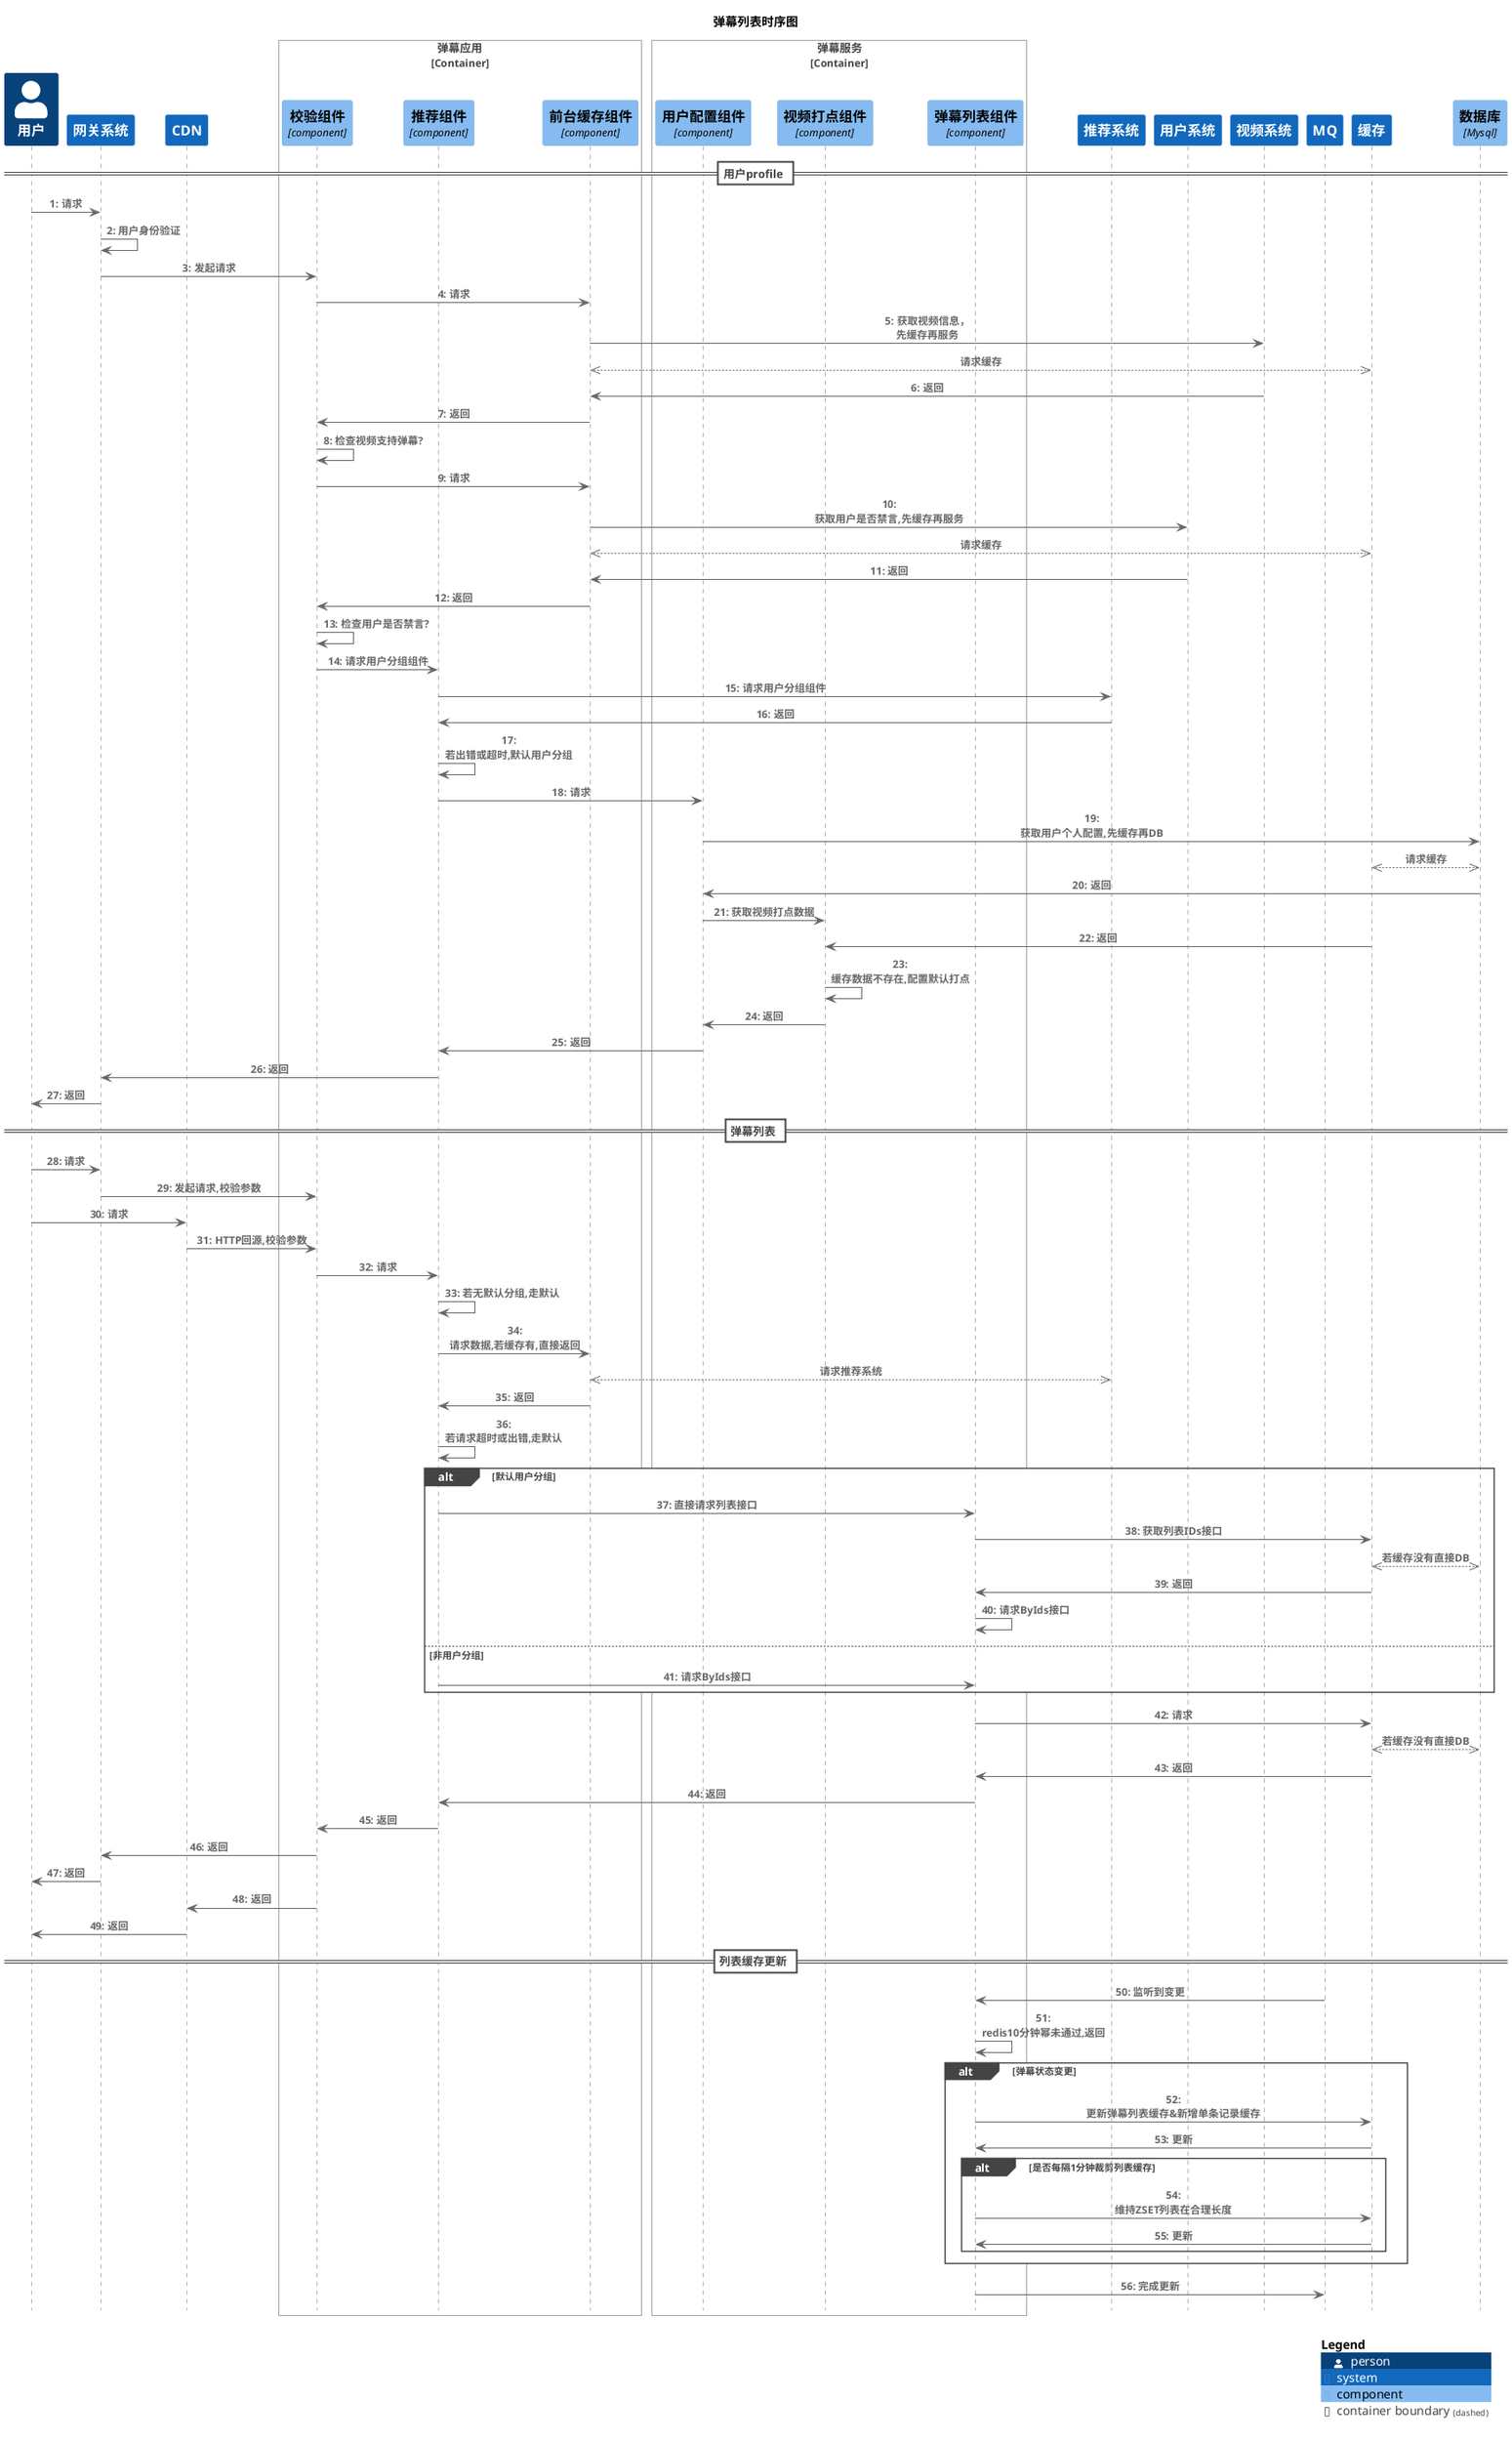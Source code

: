 @startuml
!include <C4/C4_Sequence>
SHOW_INDEX()
SHOW_LEGEND()
title 弹幕列表时序图
Person(user, "用户")
System(gateway,"网关系统")
System(CDN,"CDN")

Container_Boundary(barrageFacade, "弹幕应用")
    Component(checkComponent, "校验组件", "component", "参数校验")
    Component(recComponent, "推荐组件", "component", "分组组件")
    Component(facadeCacheComponent, "前台缓存组件", "component", "缓存组件")
Boundary_End()

Container_Boundary(barrageService, "弹幕服务")
    Component(userProfileComponent, "用户配置组件", "component", "用户配置组件")
    Component(profileComponent, "视频打点组件", "component", "视频打点组件")
    Component(listComponent, "弹幕列表组件", "component", "弹幕列表组件")
Boundary_End()
System(tpp,"推荐系统")
System(userSystem,"用户系统")
System(videoSystem,"视频系统")
System(rocketmq,"MQ")
System(redis,"缓存","redis")
ComponentDb(db, "数据库", "Mysql")

== 用户profile ==
Rel(user, gateway, "请求")
Rel(gateway, gateway, "用户身份验证")
Rel(gateway, checkComponent, "发起请求")


Rel(checkComponent, facadeCacheComponent, "请求")
Rel(facadeCacheComponent, videoSystem, "获取视频信息，先缓存再服务")
BiRel(facadeCacheComponent, redis, "请求缓存")
Rel(videoSystem, facadeCacheComponent, "返回")
Rel(facadeCacheComponent, checkComponent, "返回")
Rel(checkComponent, checkComponent, "检查视频支持弹幕?")



Rel(checkComponent, facadeCacheComponent, "请求")
Rel(facadeCacheComponent, userSystem, "获取用户是否禁言,先缓存再服务")
BiRel(facadeCacheComponent, redis, "请求缓存")
Rel(userSystem, facadeCacheComponent, "返回")
Rel(facadeCacheComponent, checkComponent, "返回")
Rel(checkComponent, checkComponent, "检查用户是否禁言?")

Rel(checkComponent, recComponent, "请求用户分组组件")
Rel(recComponent, tpp, "请求用户分组组件")
Rel(tpp, recComponent, "返回")
Rel(recComponent, recComponent, "若出错或超时,默认用户分组")

Rel(recComponent, userProfileComponent, "请求")
Rel(userProfileComponent, db, "获取用户个人配置,先缓存再DB")
BiRel(db, redis, "请求缓存")
Rel(db, userProfileComponent, "返回")

Rel(userProfileComponent, profileComponent, "获取视频打点数据")
Rel(redis, profileComponent, "返回")
Rel(profileComponent, profileComponent, "缓存数据不存在,配置默认打点")
Rel(profileComponent, userProfileComponent, "返回")
Rel(userProfileComponent, recComponent, "返回")
Rel(recComponent, gateway, "返回")
Rel(gateway, user, "返回")


== 弹幕列表 ==
Rel(user, gateway, "请求")
Rel(gateway, checkComponent, "发起请求,校验参数")
Rel(user, CDN, "请求")
Rel(CDN, checkComponent, "HTTP回源,校验参数")
Rel(checkComponent, recComponent, "请求")
Rel(recComponent, recComponent, "若无默认分组,走默认")
Rel(recComponent, facadeCacheComponent, "请求数据,若缓存有,直接返回")
BiRel(facadeCacheComponent, tpp, "请求推荐系统")
Rel(facadeCacheComponent, recComponent, "返回")
Rel(recComponent, recComponent, "若请求超时或出错,走默认")
alt 默认用户分组
 Rel(recComponent, listComponent, "直接请求列表接口")
 Rel(listComponent, redis, "获取列表IDs接口")
 BiRel(redis, db, "若缓存没有直接DB")
 Rel(redis, listComponent, "返回")
 Rel(listComponent, listComponent, "请求ByIds接口")
else 非用户分组
 Rel(recComponent, listComponent, "请求ByIds接口")
end
 Rel(listComponent, redis, "请求")
 BiRel(redis, db, "若缓存没有直接DB")
 Rel(redis, listComponent, "返回")
 Rel(listComponent, recComponent, "返回")
 Rel(recComponent, checkComponent, "返回")
 Rel(checkComponent, gateway, "返回")
 Rel(gateway, user, "返回")
 Rel(checkComponent, CDN, "返回")
 Rel(CDN, user, "返回")

== 列表缓存更新 ==
Rel(rocketmq, listComponent, "监听到变更")
Rel(listComponent, listComponent, "redis10分钟幂未通过,返回")
alt 弹幕状态变更
  Rel(listComponent, redis, "更新弹幕列表缓存&新增单条记录缓存")
  Rel(redis, listComponent, "更新")
alt 是否每隔1分钟裁剪列表缓存
  Rel(listComponent, redis, "维持ZSET列表在合理长度")
  Rel(redis, listComponent, "更新")
end
end
Rel(listComponent, rocketmq, "完成更新")
SHOW_LEGEND()
@enduml
